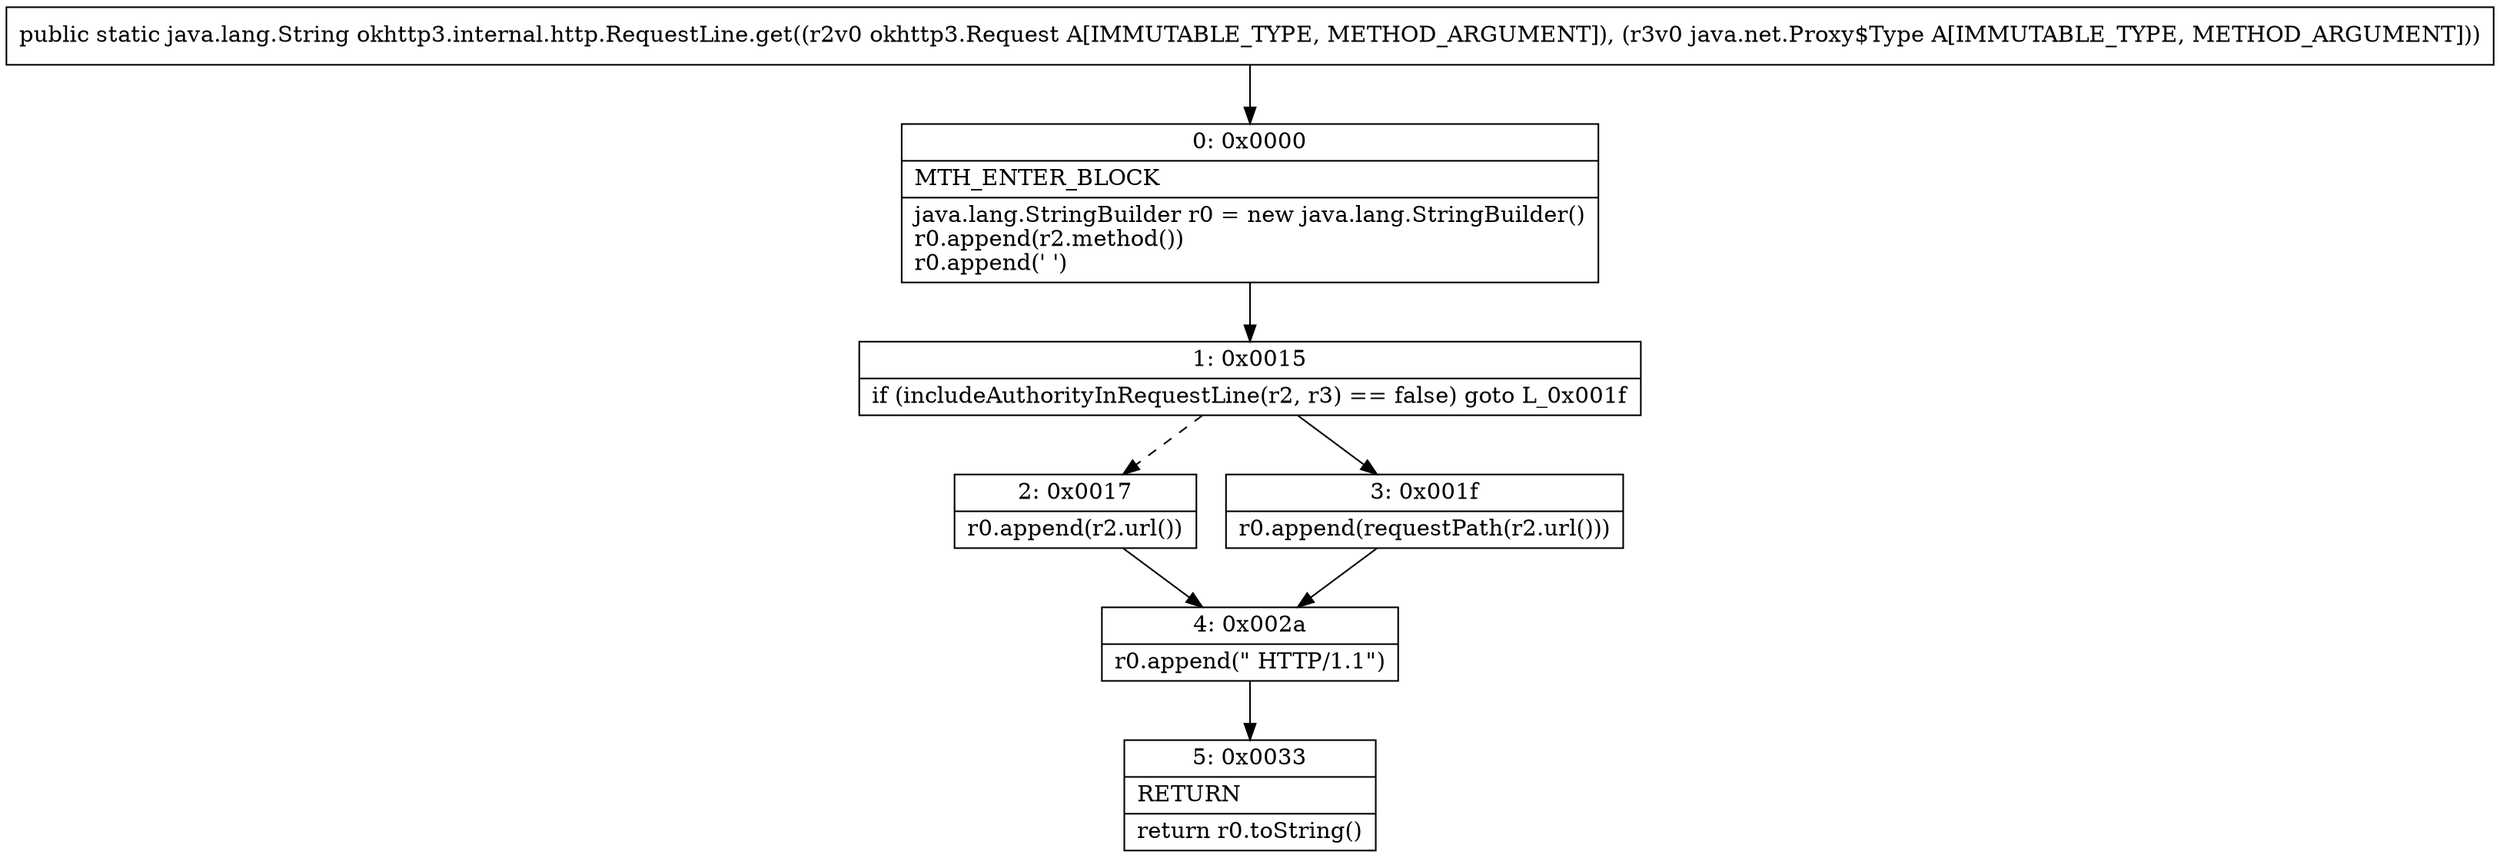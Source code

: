 digraph "CFG forokhttp3.internal.http.RequestLine.get(Lokhttp3\/Request;Ljava\/net\/Proxy$Type;)Ljava\/lang\/String;" {
Node_0 [shape=record,label="{0\:\ 0x0000|MTH_ENTER_BLOCK\l|java.lang.StringBuilder r0 = new java.lang.StringBuilder()\lr0.append(r2.method())\lr0.append(' ')\l}"];
Node_1 [shape=record,label="{1\:\ 0x0015|if (includeAuthorityInRequestLine(r2, r3) == false) goto L_0x001f\l}"];
Node_2 [shape=record,label="{2\:\ 0x0017|r0.append(r2.url())\l}"];
Node_3 [shape=record,label="{3\:\ 0x001f|r0.append(requestPath(r2.url()))\l}"];
Node_4 [shape=record,label="{4\:\ 0x002a|r0.append(\" HTTP\/1.1\")\l}"];
Node_5 [shape=record,label="{5\:\ 0x0033|RETURN\l|return r0.toString()\l}"];
MethodNode[shape=record,label="{public static java.lang.String okhttp3.internal.http.RequestLine.get((r2v0 okhttp3.Request A[IMMUTABLE_TYPE, METHOD_ARGUMENT]), (r3v0 java.net.Proxy$Type A[IMMUTABLE_TYPE, METHOD_ARGUMENT])) }"];
MethodNode -> Node_0;
Node_0 -> Node_1;
Node_1 -> Node_2[style=dashed];
Node_1 -> Node_3;
Node_2 -> Node_4;
Node_3 -> Node_4;
Node_4 -> Node_5;
}

